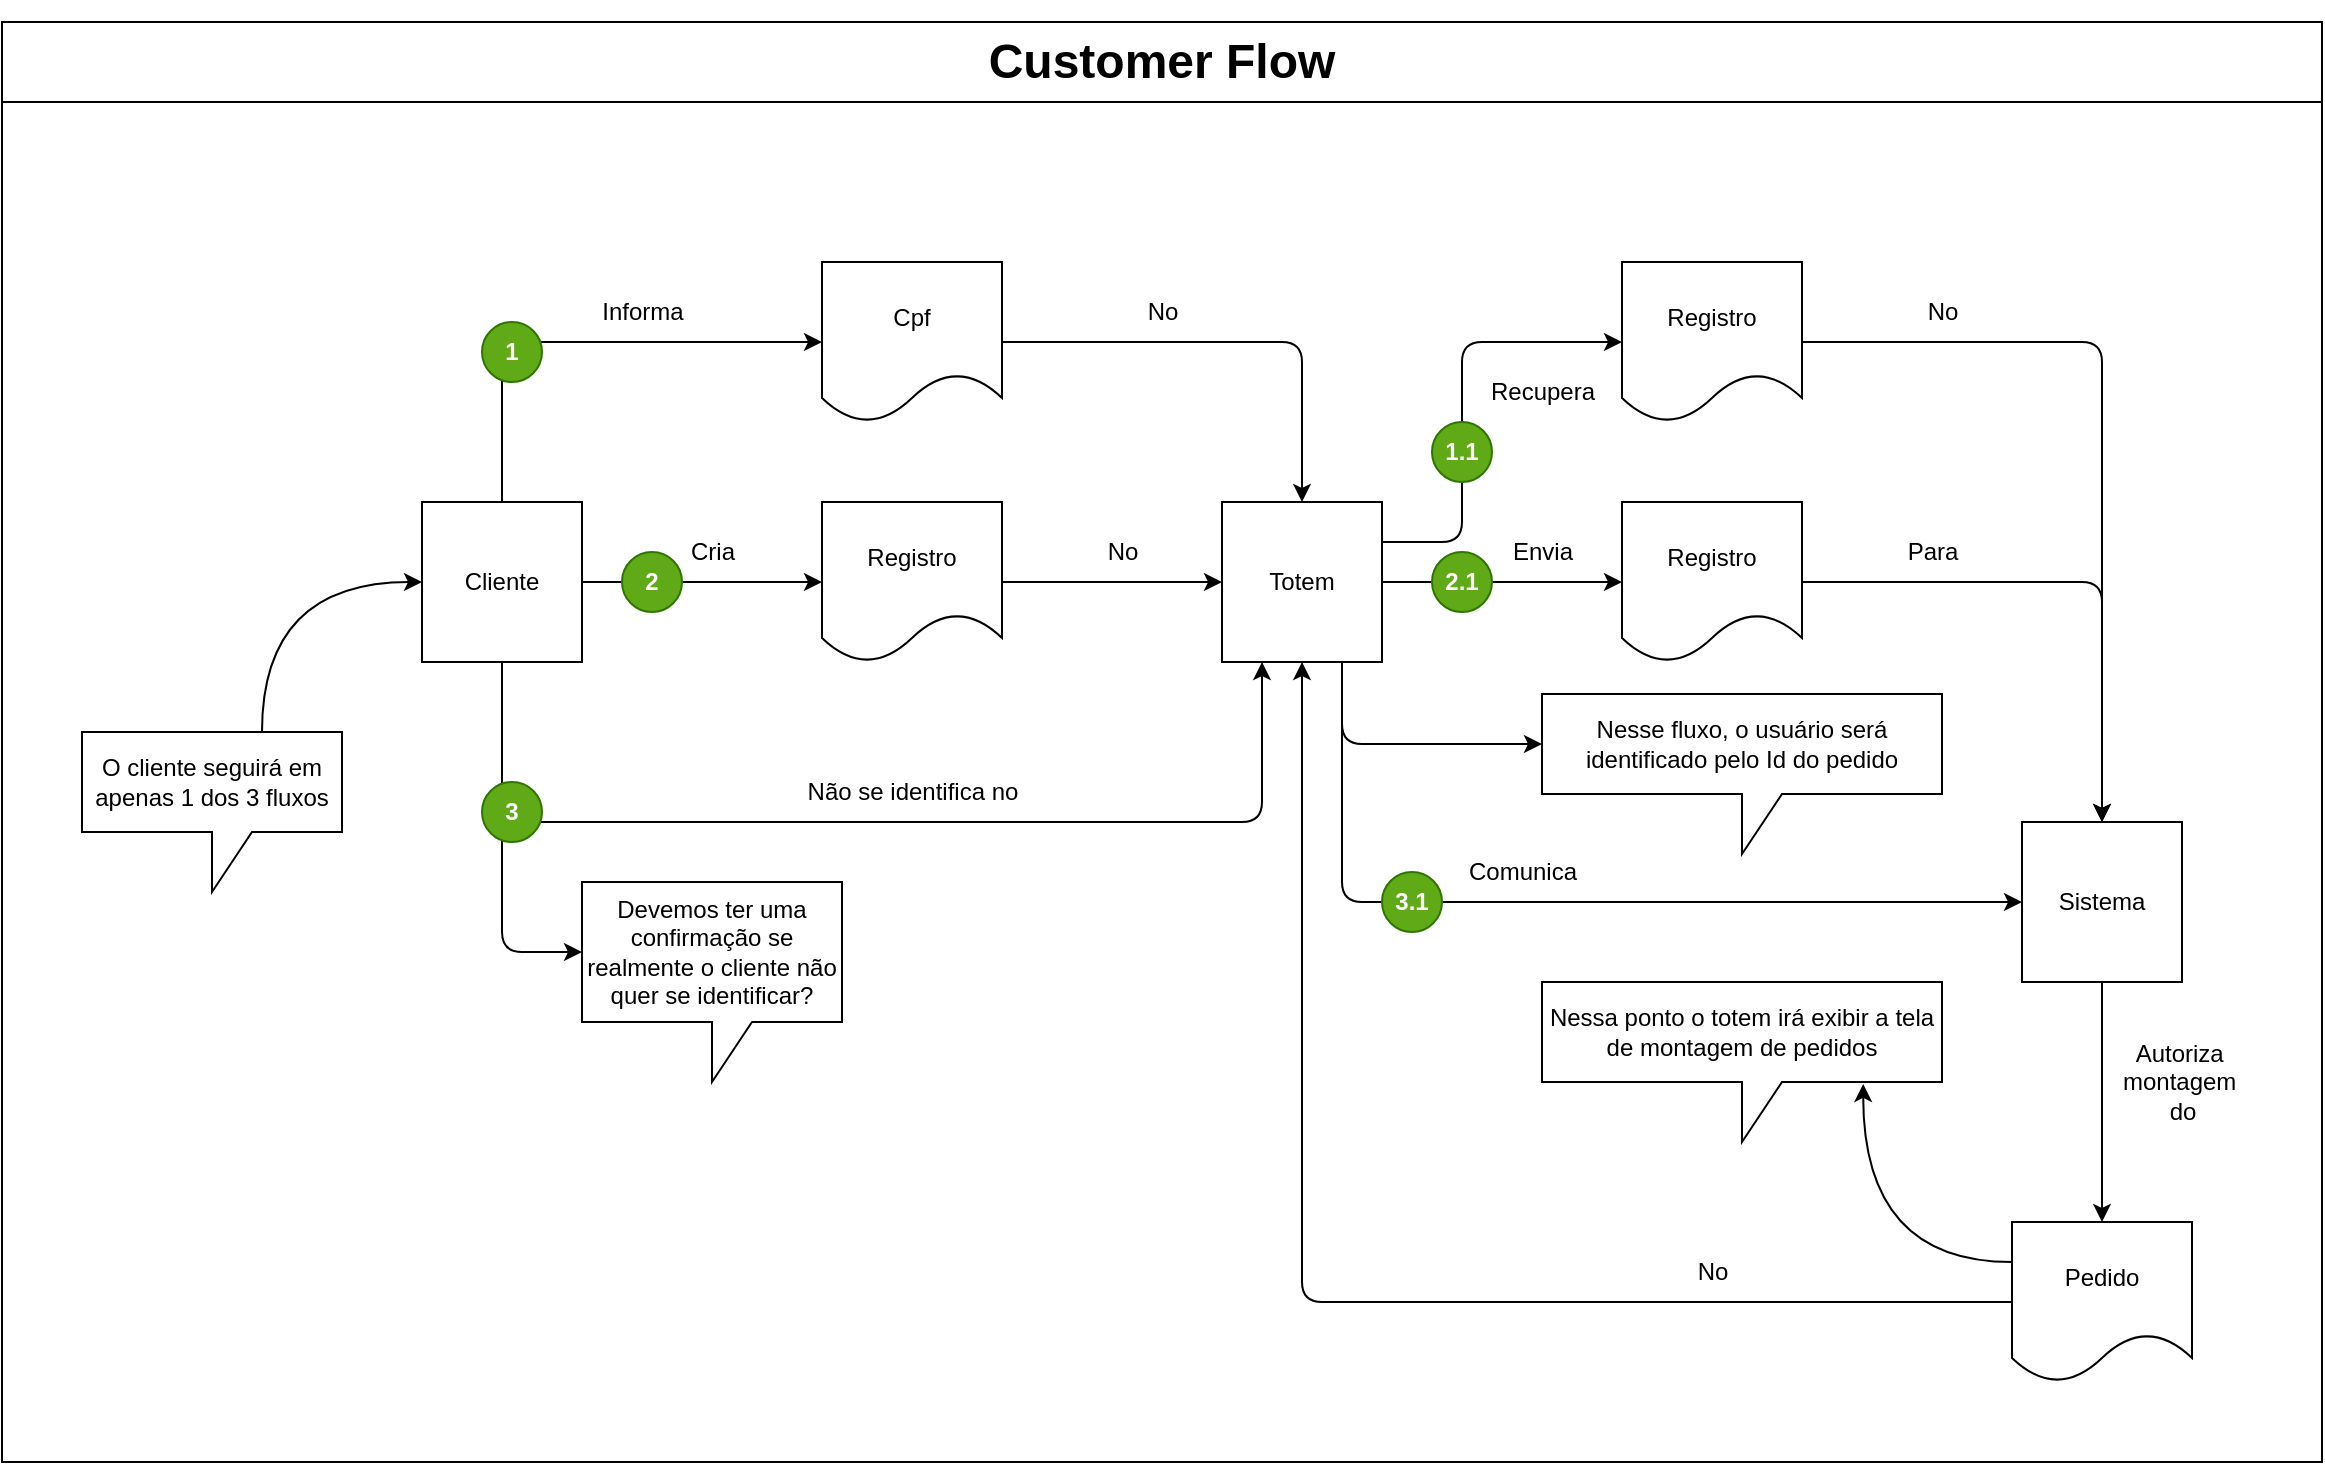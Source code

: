 <mxfile>
    <diagram id="mHJa9ozh-A6qTGVjhewj" name="customer">
        <mxGraphModel dx="1732" dy="969" grid="1" gridSize="10" guides="1" tooltips="1" connect="1" arrows="1" fold="1" page="1" pageScale="1" pageWidth="3300" pageHeight="4681" math="0" shadow="0">
            <root>
                <mxCell id="0"/>
                <mxCell id="1" parent="0"/>
                <mxCell id="mm7N_6lyvDL_0gbxLOVF-1" value="" style="rounded=0;whiteSpace=wrap;html=1;movable=0;resizable=0;rotatable=0;deletable=0;editable=0;locked=1;connectable=0;" parent="1" vertex="1">
                    <mxGeometry x="120" y="120" width="1160" height="680" as="geometry"/>
                </mxCell>
                <mxCell id="ewoVrRVgOVQqL_QePiNh-35" style="edgeStyle=none;html=1;exitX=0.75;exitY=1;exitDx=0;exitDy=0;entryX=0;entryY=0;entryDx=0;entryDy=25;entryPerimeter=0;" parent="1" source="MFqjizhd7iG0IRcjy1NA-2" target="ewoVrRVgOVQqL_QePiNh-34" edge="1">
                    <mxGeometry relative="1" as="geometry">
                        <Array as="points">
                            <mxPoint x="790" y="441"/>
                        </Array>
                    </mxGeometry>
                </mxCell>
                <mxCell id="ewoVrRVgOVQqL_QePiNh-10" style="edgeStyle=none;html=1;entryX=0;entryY=0;entryDx=0;entryDy=35;entryPerimeter=0;" parent="1" source="MFqjizhd7iG0IRcjy1NA-1" target="DKGawlVG3WnUtHC3EPUW-9" edge="1">
                    <mxGeometry relative="1" as="geometry">
                        <Array as="points">
                            <mxPoint x="370" y="545"/>
                        </Array>
                    </mxGeometry>
                </mxCell>
                <mxCell id="xq4hdx-9iiHlK0Ys5jxd-4" value="&lt;h1&gt;&lt;b&gt;Customer Flow&lt;/b&gt;&lt;/h1&gt;" style="rounded=0;whiteSpace=wrap;html=1;movable=0;resizable=0;rotatable=0;deletable=0;editable=0;locked=1;connectable=0;" parent="1" vertex="1">
                    <mxGeometry x="120" y="80" width="1160" height="40" as="geometry"/>
                </mxCell>
                <mxCell id="MFqjizhd7iG0IRcjy1NA-7" style="edgeStyle=orthogonalEdgeStyle;html=1;entryX=0;entryY=0.5;entryDx=0;entryDy=0;" parent="1" source="MFqjizhd7iG0IRcjy1NA-1" target="MFqjizhd7iG0IRcjy1NA-3" edge="1">
                    <mxGeometry relative="1" as="geometry">
                        <Array as="points">
                            <mxPoint x="370" y="240"/>
                        </Array>
                    </mxGeometry>
                </mxCell>
                <mxCell id="MFqjizhd7iG0IRcjy1NA-8" style="edgeStyle=none;html=1;entryX=0;entryY=0.5;entryDx=0;entryDy=0;" parent="1" source="MFqjizhd7iG0IRcjy1NA-1" target="MFqjizhd7iG0IRcjy1NA-6" edge="1">
                    <mxGeometry relative="1" as="geometry"/>
                </mxCell>
                <mxCell id="ewoVrRVgOVQqL_QePiNh-15" style="edgeStyle=none;html=1;entryX=0.25;entryY=1;entryDx=0;entryDy=0;strokeColor=light-dark(#000000,#990000);" parent="1" source="MFqjizhd7iG0IRcjy1NA-1" target="MFqjizhd7iG0IRcjy1NA-2" edge="1">
                    <mxGeometry relative="1" as="geometry">
                        <Array as="points">
                            <mxPoint x="370" y="480"/>
                            <mxPoint x="750" y="480"/>
                        </Array>
                    </mxGeometry>
                </mxCell>
                <mxCell id="MFqjizhd7iG0IRcjy1NA-1" value="Cliente" style="whiteSpace=wrap;html=1;aspect=fixed;" parent="1" vertex="1">
                    <mxGeometry x="330" y="320" width="80" height="80" as="geometry"/>
                </mxCell>
                <mxCell id="MFqjizhd7iG0IRcjy1NA-16" style="edgeStyle=orthogonalEdgeStyle;html=1;exitX=1;exitY=0.25;exitDx=0;exitDy=0;entryX=0;entryY=0.5;entryDx=0;entryDy=0;" parent="1" source="MFqjizhd7iG0IRcjy1NA-2" target="MFqjizhd7iG0IRcjy1NA-15" edge="1">
                    <mxGeometry relative="1" as="geometry">
                        <Array as="points">
                            <mxPoint x="850" y="340"/>
                            <mxPoint x="850" y="240"/>
                        </Array>
                    </mxGeometry>
                </mxCell>
                <mxCell id="rvgaQIUNNi0FcLk8o4VJ-2" style="edgeStyle=none;html=1;entryX=0;entryY=0.5;entryDx=0;entryDy=0;" parent="1" source="MFqjizhd7iG0IRcjy1NA-2" target="rvgaQIUNNi0FcLk8o4VJ-1" edge="1">
                    <mxGeometry relative="1" as="geometry"/>
                </mxCell>
                <mxCell id="ewoVrRVgOVQqL_QePiNh-23" style="edgeStyle=none;html=1;exitX=0.75;exitY=1;exitDx=0;exitDy=0;entryX=0;entryY=0.5;entryDx=0;entryDy=0;strokeColor=light-dark(#000000,#990000);" parent="1" source="MFqjizhd7iG0IRcjy1NA-2" target="rvgaQIUNNi0FcLk8o4VJ-4" edge="1">
                    <mxGeometry relative="1" as="geometry">
                        <Array as="points">
                            <mxPoint x="790" y="520"/>
                        </Array>
                    </mxGeometry>
                </mxCell>
                <mxCell id="MFqjizhd7iG0IRcjy1NA-2" value="Totem" style="whiteSpace=wrap;html=1;aspect=fixed;" parent="1" vertex="1">
                    <mxGeometry x="730" y="320" width="80" height="80" as="geometry"/>
                </mxCell>
                <mxCell id="MFqjizhd7iG0IRcjy1NA-11" style="edgeStyle=orthogonalEdgeStyle;html=1;entryX=0.5;entryY=0;entryDx=0;entryDy=0;" parent="1" source="MFqjizhd7iG0IRcjy1NA-3" target="MFqjizhd7iG0IRcjy1NA-2" edge="1">
                    <mxGeometry relative="1" as="geometry"/>
                </mxCell>
                <mxCell id="MFqjizhd7iG0IRcjy1NA-3" value="Cpf" style="shape=document;whiteSpace=wrap;html=1;boundedLbl=1;" parent="1" vertex="1">
                    <mxGeometry x="530" y="200" width="90" height="80" as="geometry"/>
                </mxCell>
                <mxCell id="MFqjizhd7iG0IRcjy1NA-13" style="edgeStyle=none;html=1;entryX=0;entryY=0.5;entryDx=0;entryDy=0;" parent="1" source="MFqjizhd7iG0IRcjy1NA-6" target="MFqjizhd7iG0IRcjy1NA-2" edge="1">
                    <mxGeometry relative="1" as="geometry"/>
                </mxCell>
                <mxCell id="MFqjizhd7iG0IRcjy1NA-6" value="Registro" style="shape=document;whiteSpace=wrap;html=1;boundedLbl=1;" parent="1" vertex="1">
                    <mxGeometry x="530" y="320" width="90" height="80" as="geometry"/>
                </mxCell>
                <mxCell id="MFqjizhd7iG0IRcjy1NA-9" value="Informa" style="text;html=1;align=center;verticalAlign=middle;resizable=0;points=[];autosize=1;strokeColor=none;fillColor=none;" parent="1" vertex="1">
                    <mxGeometry x="410" y="210" width="60" height="30" as="geometry"/>
                </mxCell>
                <mxCell id="MFqjizhd7iG0IRcjy1NA-10" value="Cria" style="text;html=1;align=center;verticalAlign=middle;resizable=0;points=[];autosize=1;strokeColor=none;fillColor=none;" parent="1" vertex="1">
                    <mxGeometry x="450" y="330" width="50" height="30" as="geometry"/>
                </mxCell>
                <mxCell id="MFqjizhd7iG0IRcjy1NA-12" value="No" style="text;html=1;align=center;verticalAlign=middle;resizable=0;points=[];autosize=1;strokeColor=none;fillColor=none;" parent="1" vertex="1">
                    <mxGeometry x="680" y="210" width="40" height="30" as="geometry"/>
                </mxCell>
                <mxCell id="MFqjizhd7iG0IRcjy1NA-14" value="No" style="text;html=1;align=center;verticalAlign=middle;resizable=0;points=[];autosize=1;strokeColor=none;fillColor=none;" parent="1" vertex="1">
                    <mxGeometry x="660" y="330" width="40" height="30" as="geometry"/>
                </mxCell>
                <mxCell id="rvgaQIUNNi0FcLk8o4VJ-7" style="edgeStyle=orthogonalEdgeStyle;html=1;entryX=0.5;entryY=0;entryDx=0;entryDy=0;" parent="1" source="MFqjizhd7iG0IRcjy1NA-15" target="rvgaQIUNNi0FcLk8o4VJ-4" edge="1">
                    <mxGeometry relative="1" as="geometry"/>
                </mxCell>
                <mxCell id="MFqjizhd7iG0IRcjy1NA-15" value="Registro" style="shape=document;whiteSpace=wrap;html=1;boundedLbl=1;" parent="1" vertex="1">
                    <mxGeometry x="930" y="200" width="90" height="80" as="geometry"/>
                </mxCell>
                <mxCell id="MFqjizhd7iG0IRcjy1NA-17" value="Recupera" style="text;html=1;align=center;verticalAlign=middle;resizable=0;points=[];autosize=1;strokeColor=none;fillColor=none;" parent="1" vertex="1">
                    <mxGeometry x="850" y="250" width="80" height="30" as="geometry"/>
                </mxCell>
                <mxCell id="ewoVrRVgOVQqL_QePiNh-20" style="edgeStyle=none;html=1;entryX=0.5;entryY=0;entryDx=0;entryDy=0;" parent="1" source="rvgaQIUNNi0FcLk8o4VJ-1" target="rvgaQIUNNi0FcLk8o4VJ-4" edge="1">
                    <mxGeometry relative="1" as="geometry">
                        <Array as="points">
                            <mxPoint x="1170" y="360"/>
                        </Array>
                    </mxGeometry>
                </mxCell>
                <mxCell id="rvgaQIUNNi0FcLk8o4VJ-1" value="Registro" style="shape=document;whiteSpace=wrap;html=1;boundedLbl=1;" parent="1" vertex="1">
                    <mxGeometry x="930" y="320" width="90" height="80" as="geometry"/>
                </mxCell>
                <mxCell id="rvgaQIUNNi0FcLk8o4VJ-3" value="Envia" style="text;html=1;align=center;verticalAlign=middle;resizable=0;points=[];autosize=1;strokeColor=none;fillColor=none;" parent="1" vertex="1">
                    <mxGeometry x="865" y="330" width="50" height="30" as="geometry"/>
                </mxCell>
                <mxCell id="ewoVrRVgOVQqL_QePiNh-12" style="edgeStyle=none;html=1;" parent="1" source="rvgaQIUNNi0FcLk8o4VJ-4" target="DKGawlVG3WnUtHC3EPUW-1" edge="1">
                    <mxGeometry relative="1" as="geometry"/>
                </mxCell>
                <mxCell id="rvgaQIUNNi0FcLk8o4VJ-4" value="Sistema" style="whiteSpace=wrap;html=1;aspect=fixed;" parent="1" vertex="1">
                    <mxGeometry x="1130" y="480" width="80" height="80" as="geometry"/>
                </mxCell>
                <mxCell id="rvgaQIUNNi0FcLk8o4VJ-6" value="Para" style="text;html=1;align=center;verticalAlign=middle;resizable=0;points=[];autosize=1;strokeColor=none;fillColor=none;" parent="1" vertex="1">
                    <mxGeometry x="1060" y="330" width="50" height="30" as="geometry"/>
                </mxCell>
                <mxCell id="rvgaQIUNNi0FcLk8o4VJ-8" value="No" style="text;html=1;align=center;verticalAlign=middle;resizable=0;points=[];autosize=1;strokeColor=none;fillColor=none;" parent="1" vertex="1">
                    <mxGeometry x="1070" y="210" width="40" height="30" as="geometry"/>
                </mxCell>
                <mxCell id="ewoVrRVgOVQqL_QePiNh-32" style="edgeStyle=none;html=1;exitX=0;exitY=0.5;exitDx=0;exitDy=0;entryX=0.5;entryY=1;entryDx=0;entryDy=0;" parent="1" source="DKGawlVG3WnUtHC3EPUW-1" target="MFqjizhd7iG0IRcjy1NA-2" edge="1">
                    <mxGeometry relative="1" as="geometry">
                        <Array as="points">
                            <mxPoint x="770" y="720"/>
                        </Array>
                    </mxGeometry>
                </mxCell>
                <mxCell id="DKGawlVG3WnUtHC3EPUW-1" value="Pedido" style="shape=document;whiteSpace=wrap;html=1;boundedLbl=1;" parent="1" vertex="1">
                    <mxGeometry x="1125" y="680" width="90" height="80" as="geometry"/>
                </mxCell>
                <mxCell id="DKGawlVG3WnUtHC3EPUW-3" value="Autoriza&amp;nbsp;&lt;div&gt;montagem&amp;nbsp;&lt;/div&gt;&lt;div&gt;do&lt;/div&gt;" style="text;html=1;align=center;verticalAlign=middle;resizable=0;points=[];autosize=1;strokeColor=none;fillColor=none;" parent="1" vertex="1">
                    <mxGeometry x="1170" y="580" width="80" height="60" as="geometry"/>
                </mxCell>
                <mxCell id="DKGawlVG3WnUtHC3EPUW-6" value="Não se identifica no" style="text;html=1;align=center;verticalAlign=middle;resizable=0;points=[];autosize=1;strokeColor=none;fillColor=none;" parent="1" vertex="1">
                    <mxGeometry x="510" y="450" width="130" height="30" as="geometry"/>
                </mxCell>
                <mxCell id="DKGawlVG3WnUtHC3EPUW-8" value="Nessa ponto o totem irá exibir a tela de montagem de pedidos" style="shape=callout;whiteSpace=wrap;html=1;perimeter=calloutPerimeter;" parent="1" vertex="1">
                    <mxGeometry x="890" y="560" width="200" height="80" as="geometry"/>
                </mxCell>
                <mxCell id="DKGawlVG3WnUtHC3EPUW-9" value="Devemos ter uma confirmação se realmente o cliente não quer se identificar?" style="shape=callout;whiteSpace=wrap;html=1;perimeter=calloutPerimeter;" parent="1" vertex="1">
                    <mxGeometry x="410" y="510" width="130" height="100" as="geometry"/>
                </mxCell>
                <mxCell id="DKGawlVG3WnUtHC3EPUW-11" value="&lt;b&gt;1&lt;/b&gt;" style="ellipse;whiteSpace=wrap;html=1;fillColor=#60a917;strokeColor=#2D7600;fontColor=#ffffff;" parent="1" vertex="1">
                    <mxGeometry x="360" y="230" width="30" height="30" as="geometry"/>
                </mxCell>
                <mxCell id="DKGawlVG3WnUtHC3EPUW-13" value="&lt;b&gt;2&lt;/b&gt;" style="ellipse;whiteSpace=wrap;html=1;fillColor=#60a917;strokeColor=#2D7600;fontColor=#ffffff;" parent="1" vertex="1">
                    <mxGeometry x="430" y="345" width="30" height="30" as="geometry"/>
                </mxCell>
                <mxCell id="DKGawlVG3WnUtHC3EPUW-14" value="&lt;b&gt;3&lt;/b&gt;" style="ellipse;whiteSpace=wrap;html=1;fillColor=#60a917;strokeColor=#2D7600;fontColor=#ffffff;" parent="1" vertex="1">
                    <mxGeometry x="360" y="460" width="30" height="30" as="geometry"/>
                </mxCell>
                <mxCell id="DKGawlVG3WnUtHC3EPUW-19" style="edgeStyle=orthogonalEdgeStyle;html=1;entryX=0;entryY=0.5;entryDx=0;entryDy=0;curved=1;" parent="1" source="DKGawlVG3WnUtHC3EPUW-16" target="MFqjizhd7iG0IRcjy1NA-1" edge="1">
                    <mxGeometry relative="1" as="geometry">
                        <Array as="points">
                            <mxPoint x="250" y="360"/>
                        </Array>
                    </mxGeometry>
                </mxCell>
                <mxCell id="DKGawlVG3WnUtHC3EPUW-16" value="O cliente seguirá em apenas 1 dos 3 fluxos" style="shape=callout;whiteSpace=wrap;html=1;perimeter=calloutPerimeter;" parent="1" vertex="1">
                    <mxGeometry x="160" y="435" width="130" height="80" as="geometry"/>
                </mxCell>
                <mxCell id="ewoVrRVgOVQqL_QePiNh-4" value="&lt;b&gt;1.1&lt;/b&gt;" style="ellipse;whiteSpace=wrap;html=1;fillColor=#60a917;strokeColor=#2D7600;fontColor=#ffffff;" parent="1" vertex="1">
                    <mxGeometry x="835" y="280" width="30" height="30" as="geometry"/>
                </mxCell>
                <mxCell id="ewoVrRVgOVQqL_QePiNh-6" value="&lt;b&gt;2.1&lt;/b&gt;" style="ellipse;whiteSpace=wrap;html=1;fillColor=#60a917;strokeColor=#2D7600;fontColor=#ffffff;" parent="1" vertex="1">
                    <mxGeometry x="835" y="345" width="30" height="30" as="geometry"/>
                </mxCell>
                <mxCell id="ewoVrRVgOVQqL_QePiNh-16" value="No" style="text;html=1;align=center;verticalAlign=middle;resizable=0;points=[];autosize=1;strokeColor=none;fillColor=none;" parent="1" vertex="1">
                    <mxGeometry x="955" y="690" width="40" height="30" as="geometry"/>
                </mxCell>
                <mxCell id="ewoVrRVgOVQqL_QePiNh-24" value="Comunica" style="text;html=1;align=center;verticalAlign=middle;resizable=0;points=[];autosize=1;strokeColor=none;fillColor=none;" parent="1" vertex="1">
                    <mxGeometry x="840" y="490" width="80" height="30" as="geometry"/>
                </mxCell>
                <mxCell id="ewoVrRVgOVQqL_QePiNh-26" value="&lt;b&gt;3.1&lt;/b&gt;" style="ellipse;whiteSpace=wrap;html=1;fillColor=#60a917;strokeColor=#2D7600;fontColor=#ffffff;" parent="1" vertex="1">
                    <mxGeometry x="810" y="505" width="30" height="30" as="geometry"/>
                </mxCell>
                <mxCell id="ewoVrRVgOVQqL_QePiNh-30" style="edgeStyle=orthogonalEdgeStyle;html=1;exitX=0;exitY=0.25;exitDx=0;exitDy=0;entryX=0.803;entryY=0.637;entryDx=0;entryDy=0;entryPerimeter=0;curved=1;" parent="1" source="DKGawlVG3WnUtHC3EPUW-1" target="DKGawlVG3WnUtHC3EPUW-8" edge="1">
                    <mxGeometry relative="1" as="geometry"/>
                </mxCell>
                <mxCell id="ewoVrRVgOVQqL_QePiNh-34" value="Nesse fluxo, o usuário será identificado pelo Id do pedido" style="shape=callout;whiteSpace=wrap;html=1;perimeter=calloutPerimeter;" parent="1" vertex="1">
                    <mxGeometry x="890" y="416" width="200" height="80" as="geometry"/>
                </mxCell>
            </root>
        </mxGraphModel>
    </diagram>
    <diagram id="X-Jdnx66fPKRLC-ReWwZ" name="order">
        <mxGraphModel dx="1126" dy="630" grid="1" gridSize="10" guides="1" tooltips="1" connect="1" arrows="1" fold="1" page="1" pageScale="1" pageWidth="3300" pageHeight="4681" math="0" shadow="0">
            <root>
                <mxCell id="0"/>
                <mxCell id="1" parent="0"/>
                <mxCell id="84lAyY4315TRYo74CmMi-58" value="" style="rounded=0;whiteSpace=wrap;html=1;movable=0;resizable=0;rotatable=0;deletable=0;editable=0;locked=1;connectable=0;" parent="1" vertex="1">
                    <mxGeometry x="80" y="120" width="1000" height="600" as="geometry"/>
                </mxCell>
                <mxCell id="8vn_6yTRZ5dJ_7RnkWfQ-1" style="edgeStyle=none;html=1;entryX=0;entryY=0.5;entryDx=0;entryDy=0;" parent="1" source="vMsd5PnrpQSgfD4_dvt_-9" target="84lAyY4315TRYo74CmMi-6" edge="1">
                    <mxGeometry relative="1" as="geometry">
                        <Array as="points">
                            <mxPoint x="160" y="640"/>
                        </Array>
                    </mxGeometry>
                </mxCell>
                <mxCell id="8vn_6yTRZ5dJ_7RnkWfQ-4" style="edgeStyle=none;html=1;entryX=0;entryY=0.5;entryDx=0;entryDy=0;" parent="1" source="vMsd5PnrpQSgfD4_dvt_-9" target="vMsd5PnrpQSgfD4_dvt_-10" edge="1">
                    <mxGeometry relative="1" as="geometry">
                        <Array as="points">
                            <mxPoint x="160" y="240"/>
                        </Array>
                    </mxGeometry>
                </mxCell>
                <mxCell id="8vn_6yTRZ5dJ_7RnkWfQ-5" style="edgeStyle=none;html=1;exitX=1;exitY=0.75;exitDx=0;exitDy=0;entryX=0;entryY=0.5;entryDx=0;entryDy=0;strokeColor=light-dark(#000000,#CC0000);" parent="1" source="vMsd5PnrpQSgfD4_dvt_-9" target="84lAyY4315TRYo74CmMi-31" edge="1">
                    <mxGeometry relative="1" as="geometry">
                        <Array as="points">
                            <mxPoint x="240" y="420"/>
                            <mxPoint x="240" y="520"/>
                        </Array>
                    </mxGeometry>
                </mxCell>
                <mxCell id="vMsd5PnrpQSgfD4_dvt_-9" value="Cliente" style="whiteSpace=wrap;html=1;aspect=fixed;" parent="1" vertex="1">
                    <mxGeometry x="120" y="360" width="80" height="80" as="geometry"/>
                </mxCell>
                <mxCell id="vMsd5PnrpQSgfD4_dvt_-14" style="edgeStyle=none;html=1;entryX=0;entryY=0.5;entryDx=0;entryDy=0;" parent="1" source="vMsd5PnrpQSgfD4_dvt_-10" target="vMsd5PnrpQSgfD4_dvt_-13" edge="1">
                    <mxGeometry relative="1" as="geometry"/>
                </mxCell>
                <mxCell id="vMsd5PnrpQSgfD4_dvt_-10" value="Itens" style="shape=document;whiteSpace=wrap;html=1;boundedLbl=1;" parent="1" vertex="1">
                    <mxGeometry x="280" y="200" width="90" height="80" as="geometry"/>
                </mxCell>
                <mxCell id="vMsd5PnrpQSgfD4_dvt_-12" value="Seleciona" style="text;html=1;align=center;verticalAlign=middle;resizable=0;points=[];autosize=1;strokeColor=none;fillColor=none;" parent="1" vertex="1">
                    <mxGeometry x="155" y="295" width="80" height="30" as="geometry"/>
                </mxCell>
                <mxCell id="8vn_6yTRZ5dJ_7RnkWfQ-13" style="edgeStyle=none;html=1;entryX=0.5;entryY=0;entryDx=0;entryDy=0;" parent="1" source="vMsd5PnrpQSgfD4_dvt_-13" target="vMsd5PnrpQSgfD4_dvt_-16" edge="1">
                    <mxGeometry relative="1" as="geometry">
                        <Array as="points">
                            <mxPoint x="640" y="240"/>
                        </Array>
                    </mxGeometry>
                </mxCell>
                <mxCell id="vMsd5PnrpQSgfD4_dvt_-13" value="Menu" style="shape=document;whiteSpace=wrap;html=1;boundedLbl=1;" parent="1" vertex="1">
                    <mxGeometry x="440" y="200" width="90" height="80" as="geometry"/>
                </mxCell>
                <mxCell id="vMsd5PnrpQSgfD4_dvt_-15" value="No" style="text;html=1;align=center;verticalAlign=middle;resizable=0;points=[];autosize=1;strokeColor=none;fillColor=none;" parent="1" vertex="1">
                    <mxGeometry x="380" y="210" width="40" height="30" as="geometry"/>
                </mxCell>
                <mxCell id="8vn_6yTRZ5dJ_7RnkWfQ-11" style="edgeStyle=none;html=1;exitX=0;exitY=0.5;exitDx=0;exitDy=0;entryX=1;entryY=0.5;entryDx=0;entryDy=0;" parent="1" source="vMsd5PnrpQSgfD4_dvt_-16" target="84lAyY4315TRYo74CmMi-24" edge="1">
                    <mxGeometry relative="1" as="geometry">
                        <Array as="points">
                            <mxPoint x="560" y="400"/>
                            <mxPoint x="560" y="360"/>
                        </Array>
                    </mxGeometry>
                </mxCell>
                <mxCell id="8vn_6yTRZ5dJ_7RnkWfQ-16" style="edgeStyle=none;html=1;entryX=0;entryY=0.5;entryDx=0;entryDy=0;" parent="1" source="vMsd5PnrpQSgfD4_dvt_-16" target="84lAyY4315TRYo74CmMi-1" edge="1">
                    <mxGeometry relative="1" as="geometry">
                        <Array as="points">
                            <mxPoint x="720" y="400"/>
                            <mxPoint x="720" y="320"/>
                            <mxPoint x="720" y="280"/>
                        </Array>
                    </mxGeometry>
                </mxCell>
                <mxCell id="8vn_6yTRZ5dJ_7RnkWfQ-17" style="edgeStyle=none;html=1;entryX=0;entryY=0.5;entryDx=0;entryDy=0;" parent="1" source="vMsd5PnrpQSgfD4_dvt_-16" target="84lAyY4315TRYo74CmMi-39" edge="1">
                    <mxGeometry relative="1" as="geometry">
                        <Array as="points">
                            <mxPoint x="720" y="400"/>
                            <mxPoint x="720" y="520"/>
                        </Array>
                    </mxGeometry>
                </mxCell>
                <mxCell id="vMsd5PnrpQSgfD4_dvt_-16" value="Totem" style="whiteSpace=wrap;html=1;aspect=fixed;" parent="1" vertex="1">
                    <mxGeometry x="600" y="360" width="80" height="80" as="geometry"/>
                </mxCell>
                <mxCell id="vMsd5PnrpQSgfD4_dvt_-19" value="&lt;b&gt;1&lt;/b&gt;" style="ellipse;whiteSpace=wrap;html=1;fillColor=#60a917;strokeColor=#2D7600;fontColor=#ffffff;" parent="1" vertex="1">
                    <mxGeometry x="145" y="265" width="30" height="30" as="geometry"/>
                </mxCell>
                <mxCell id="8vn_6yTRZ5dJ_7RnkWfQ-18" style="edgeStyle=none;html=1;entryX=0.5;entryY=0;entryDx=0;entryDy=0;" parent="1" source="84lAyY4315TRYo74CmMi-1" target="84lAyY4315TRYo74CmMi-43" edge="1">
                    <mxGeometry relative="1" as="geometry">
                        <Array as="points">
                            <mxPoint x="1000" y="280"/>
                        </Array>
                    </mxGeometry>
                </mxCell>
                <mxCell id="84lAyY4315TRYo74CmMi-1" value="Pedido" style="shape=document;whiteSpace=wrap;html=1;boundedLbl=1;" parent="1" vertex="1">
                    <mxGeometry x="800" y="240" width="90" height="80" as="geometry"/>
                </mxCell>
                <mxCell id="84lAyY4315TRYo74CmMi-3" value="Cria" style="text;html=1;align=center;verticalAlign=middle;resizable=0;points=[];autosize=1;strokeColor=none;fillColor=none;" parent="1" vertex="1">
                    <mxGeometry x="720" y="290" width="50" height="30" as="geometry"/>
                </mxCell>
                <mxCell id="8vn_6yTRZ5dJ_7RnkWfQ-3" style="edgeStyle=none;html=1;entryX=0.5;entryY=1;entryDx=0;entryDy=0;" parent="1" source="84lAyY4315TRYo74CmMi-6" target="vMsd5PnrpQSgfD4_dvt_-16" edge="1">
                    <mxGeometry relative="1" as="geometry">
                        <Array as="points">
                            <mxPoint x="640" y="640"/>
                        </Array>
                    </mxGeometry>
                </mxCell>
                <mxCell id="84lAyY4315TRYo74CmMi-6" value="Pedido" style="shape=document;whiteSpace=wrap;html=1;boundedLbl=1;" parent="1" vertex="1">
                    <mxGeometry x="280" y="600" width="90" height="80" as="geometry"/>
                </mxCell>
                <mxCell id="84lAyY4315TRYo74CmMi-8" value="&lt;b&gt;3&lt;/b&gt;" style="ellipse;whiteSpace=wrap;html=1;fillColor=#60a917;strokeColor=#2D7600;fontColor=#ffffff;" parent="1" vertex="1">
                    <mxGeometry x="145" y="530" width="30" height="30" as="geometry"/>
                </mxCell>
                <mxCell id="84lAyY4315TRYo74CmMi-10" value="Confirma" style="text;html=1;align=center;verticalAlign=middle;resizable=0;points=[];autosize=1;strokeColor=none;fillColor=none;" parent="1" vertex="1">
                    <mxGeometry x="160" y="560" width="70" height="30" as="geometry"/>
                </mxCell>
                <mxCell id="84lAyY4315TRYo74CmMi-12" value="No" style="text;html=1;align=center;verticalAlign=middle;resizable=0;points=[];autosize=1;strokeColor=none;fillColor=none;" parent="1" vertex="1">
                    <mxGeometry x="500" y="640" width="40" height="30" as="geometry"/>
                </mxCell>
                <mxCell id="84lAyY4315TRYo74CmMi-19" value="Do" style="text;html=1;align=center;verticalAlign=middle;resizable=0;points=[];autosize=1;strokeColor=none;fillColor=none;" parent="1" vertex="1">
                    <mxGeometry x="560" y="210" width="40" height="30" as="geometry"/>
                </mxCell>
                <mxCell id="84lAyY4315TRYo74CmMi-21" value="&lt;b&gt;2&lt;/b&gt;" style="ellipse;whiteSpace=wrap;html=1;fillColor=#60a917;strokeColor=#2D7600;fontColor=#ffffff;" parent="1" vertex="1">
                    <mxGeometry x="710" y="320" width="30" height="30" as="geometry"/>
                </mxCell>
                <mxCell id="8vn_6yTRZ5dJ_7RnkWfQ-8" style="edgeStyle=none;html=1;exitX=0;exitY=0.5;exitDx=0;exitDy=0;entryX=1;entryY=0.5;entryDx=0;entryDy=0;" parent="1" source="84lAyY4315TRYo74CmMi-24" target="vMsd5PnrpQSgfD4_dvt_-9" edge="1">
                    <mxGeometry relative="1" as="geometry">
                        <Array as="points">
                            <mxPoint x="240" y="360"/>
                            <mxPoint x="240" y="400"/>
                        </Array>
                    </mxGeometry>
                </mxCell>
                <mxCell id="84lAyY4315TRYo74CmMi-24" value="QR Code" style="shape=document;whiteSpace=wrap;html=1;boundedLbl=1;" parent="1" vertex="1">
                    <mxGeometry x="280" y="320" width="90" height="80" as="geometry"/>
                </mxCell>
                <mxCell id="84lAyY4315TRYo74CmMi-26" value="Gera" style="text;html=1;align=center;verticalAlign=middle;resizable=0;points=[];autosize=1;strokeColor=none;fillColor=none;" parent="1" vertex="1">
                    <mxGeometry x="440" y="330" width="50" height="30" as="geometry"/>
                </mxCell>
                <mxCell id="84lAyY4315TRYo74CmMi-28" value="Para" style="text;html=1;align=center;verticalAlign=middle;resizable=0;points=[];autosize=1;strokeColor=none;fillColor=none;" parent="1" vertex="1">
                    <mxGeometry x="230" y="330" width="50" height="30" as="geometry"/>
                </mxCell>
                <mxCell id="84lAyY4315TRYo74CmMi-29" value="&lt;b&gt;4&lt;/b&gt;" style="ellipse;whiteSpace=wrap;html=1;fillColor=#60a917;strokeColor=#2D7600;fontColor=#ffffff;" parent="1" vertex="1">
                    <mxGeometry x="490" y="345" width="30" height="30" as="geometry"/>
                </mxCell>
                <mxCell id="8vn_6yTRZ5dJ_7RnkWfQ-14" style="edgeStyle=none;html=1;entryX=0;entryY=0.75;entryDx=0;entryDy=0;" parent="1" source="84lAyY4315TRYo74CmMi-31" target="vMsd5PnrpQSgfD4_dvt_-16" edge="1">
                    <mxGeometry relative="1" as="geometry">
                        <Array as="points">
                            <mxPoint x="560" y="520"/>
                            <mxPoint x="560" y="420"/>
                        </Array>
                    </mxGeometry>
                </mxCell>
                <mxCell id="84lAyY4315TRYo74CmMi-31" value="Pagamento" style="shape=document;whiteSpace=wrap;html=1;boundedLbl=1;" parent="1" vertex="1">
                    <mxGeometry x="280" y="480" width="90" height="80" as="geometry"/>
                </mxCell>
                <mxCell id="84lAyY4315TRYo74CmMi-33" value="&lt;b&gt;5&lt;/b&gt;" style="ellipse;whiteSpace=wrap;html=1;fillColor=#60a917;strokeColor=#2D7600;fontColor=#ffffff;" parent="1" vertex="1">
                    <mxGeometry x="225" y="440" width="30" height="30" as="geometry"/>
                </mxCell>
                <mxCell id="84lAyY4315TRYo74CmMi-34" value="Faz" style="text;html=1;align=center;verticalAlign=middle;resizable=0;points=[];autosize=1;strokeColor=none;fillColor=none;" parent="1" vertex="1">
                    <mxGeometry x="200" y="470" width="40" height="30" as="geometry"/>
                </mxCell>
                <mxCell id="8vn_6yTRZ5dJ_7RnkWfQ-20" style="edgeStyle=none;html=1;entryX=0.5;entryY=1;entryDx=0;entryDy=0;strokeColor=light-dark(#000000,#CC0000);" parent="1" source="84lAyY4315TRYo74CmMi-39" target="84lAyY4315TRYo74CmMi-43" edge="1">
                    <mxGeometry relative="1" as="geometry">
                        <Array as="points">
                            <mxPoint x="1000" y="520"/>
                        </Array>
                    </mxGeometry>
                </mxCell>
                <mxCell id="84lAyY4315TRYo74CmMi-39" value="Pedido" style="shape=document;whiteSpace=wrap;html=1;boundedLbl=1;" parent="1" vertex="1">
                    <mxGeometry x="800" y="480" width="90" height="80" as="geometry"/>
                </mxCell>
                <mxCell id="84lAyY4315TRYo74CmMi-41" value="&lt;b&gt;6&lt;/b&gt;" style="ellipse;whiteSpace=wrap;html=1;fillColor=#60a917;strokeColor=#2D7600;fontColor=#ffffff;" parent="1" vertex="1">
                    <mxGeometry x="710" y="450" width="30" height="30" as="geometry"/>
                </mxCell>
                <mxCell id="84lAyY4315TRYo74CmMi-42" value="Envia" style="text;html=1;align=center;verticalAlign=middle;resizable=0;points=[];autosize=1;strokeColor=none;fillColor=none;" parent="1" vertex="1">
                    <mxGeometry x="720" y="480" width="50" height="30" as="geometry"/>
                </mxCell>
                <mxCell id="84lAyY4315TRYo74CmMi-43" value="Sistema" style="whiteSpace=wrap;html=1;aspect=fixed;" parent="1" vertex="1">
                    <mxGeometry x="960" y="360" width="80" height="80" as="geometry"/>
                </mxCell>
                <mxCell id="84lAyY4315TRYo74CmMi-45" value="Para" style="text;html=1;align=center;verticalAlign=middle;resizable=0;points=[];autosize=1;strokeColor=none;fillColor=none;" parent="1" vertex="1">
                    <mxGeometry x="920" y="490" width="50" height="30" as="geometry"/>
                </mxCell>
                <mxCell id="84lAyY4315TRYo74CmMi-49" value="Voltar para o início caso o pagamento não seja realizado?" style="shape=callout;whiteSpace=wrap;html=1;perimeter=calloutPerimeter;" parent="1" vertex="1">
                    <mxGeometry x="400" y="400" width="120" height="80" as="geometry"/>
                </mxCell>
                <mxCell id="84lAyY4315TRYo74CmMi-51" value="Se o cliente não confirmar devemos voltar para o menu de items?" style="shape=callout;whiteSpace=wrap;html=1;perimeter=calloutPerimeter;" parent="1" vertex="1">
                    <mxGeometry x="440" y="540" width="140" height="90" as="geometry"/>
                </mxCell>
                <mxCell id="84lAyY4315TRYo74CmMi-55" value="Nesse momento o pedido entrará na fila da Cozinha" style="shape=callout;whiteSpace=wrap;html=1;perimeter=calloutPerimeter;" parent="1" vertex="1">
                    <mxGeometry x="800" y="370" width="105" height="90" as="geometry"/>
                </mxCell>
                <mxCell id="84lAyY4315TRYo74CmMi-63" value="&lt;h1&gt;Order Flow&lt;/h1&gt;" style="rounded=0;whiteSpace=wrap;html=1;movable=0;resizable=0;rotatable=0;deletable=0;editable=0;locked=1;connectable=0;" parent="1" vertex="1">
                    <mxGeometry x="80" y="80" width="1000" height="40" as="geometry"/>
                </mxCell>
                <mxCell id="-e5XBcy1_lJ0raAkfDBA-3" value="No" style="text;html=1;align=center;verticalAlign=middle;resizable=0;points=[];autosize=1;strokeColor=none;fillColor=none;" parent="1" vertex="1">
                    <mxGeometry x="920" y="280" width="40" height="30" as="geometry"/>
                </mxCell>
                <mxCell id="8vn_6yTRZ5dJ_7RnkWfQ-10" style="edgeStyle=orthogonalEdgeStyle;html=1;exitX=1;exitY=0.25;exitDx=0;exitDy=0;entryX=0;entryY=0;entryDx=0;entryDy=30;entryPerimeter=0;curved=1;" parent="1" source="84lAyY4315TRYo74CmMi-6" target="84lAyY4315TRYo74CmMi-51" edge="1">
                    <mxGeometry relative="1" as="geometry"/>
                </mxCell>
                <mxCell id="8vn_6yTRZ5dJ_7RnkWfQ-12" style="edgeStyle=orthogonalEdgeStyle;html=1;exitX=0.5;exitY=0;exitDx=0;exitDy=0;entryX=0;entryY=0;entryDx=0;entryDy=25;entryPerimeter=0;curved=1;" parent="1" source="84lAyY4315TRYo74CmMi-31" target="84lAyY4315TRYo74CmMi-49" edge="1">
                    <mxGeometry relative="1" as="geometry"/>
                </mxCell>
                <mxCell id="8vn_6yTRZ5dJ_7RnkWfQ-15" value="No" style="text;html=1;align=center;verticalAlign=middle;resizable=0;points=[];autosize=1;strokeColor=none;fillColor=none;" parent="1" vertex="1">
                    <mxGeometry x="445" y="490" width="40" height="30" as="geometry"/>
                </mxCell>
                <mxCell id="8vn_6yTRZ5dJ_7RnkWfQ-22" style="edgeStyle=none;html=1;entryX=0;entryY=0;entryDx=105;entryDy=30;entryPerimeter=0;" parent="1" source="84lAyY4315TRYo74CmMi-43" target="84lAyY4315TRYo74CmMi-55" edge="1">
                    <mxGeometry relative="1" as="geometry"/>
                </mxCell>
            </root>
        </mxGraphModel>
    </diagram>
    <diagram id="M3aKctopeASFTRixWQGu" name="preparation">
        <mxGraphModel dx="1609" dy="900" grid="1" gridSize="10" guides="1" tooltips="1" connect="1" arrows="1" fold="1" page="1" pageScale="1" pageWidth="3300" pageHeight="4681" math="0" shadow="0">
            <root>
                <mxCell id="0"/>
                <mxCell id="1" parent="0"/>
                <mxCell id="oSvJDgQkfp-sKDHKhmdr-98" value="" style="rounded=0;whiteSpace=wrap;html=1;movable=0;resizable=0;rotatable=0;deletable=0;editable=0;locked=1;connectable=0;" parent="1" vertex="1">
                    <mxGeometry x="120" y="120" width="1120" height="1080" as="geometry"/>
                </mxCell>
                <mxCell id="L6HxnDpUgOI5n3WymWwR-14" value="" style="rounded=0;whiteSpace=wrap;html=1;movable=0;resizable=0;rotatable=0;deletable=0;editable=0;locked=1;connectable=0;" parent="1" vertex="1">
                    <mxGeometry x="120" y="640" width="720" height="560" as="geometry"/>
                </mxCell>
                <mxCell id="1TKNZXc9PV3IhjQNTOcW-3" style="edgeStyle=orthogonalEdgeStyle;html=1;exitX=0;exitY=0.5;exitDx=0;exitDy=0;entryX=0.5;entryY=1;entryDx=0;entryDy=0;" parent="1" source="JLOnmSE0GAEC5Mdqtah8-61" target="1TKNZXc9PV3IhjQNTOcW-1" edge="1">
                    <mxGeometry relative="1" as="geometry"/>
                </mxCell>
                <mxCell id="L6HxnDpUgOI5n3WymWwR-16" style="edgeStyle=orthogonalEdgeStyle;html=1;exitX=0.75;exitY=0;exitDx=0;exitDy=0;entryX=0;entryY=0.5;entryDx=0;entryDy=0;" parent="1" source="JLOnmSE0GAEC5Mdqtah8-61" target="JLOnmSE0GAEC5Mdqtah8-63" edge="1">
                    <mxGeometry relative="1" as="geometry"/>
                </mxCell>
                <mxCell id="L6HxnDpUgOI5n3WymWwR-17" style="edgeStyle=orthogonalEdgeStyle;html=1;exitX=0.25;exitY=0;exitDx=0;exitDy=0;entryX=0.25;entryY=0;entryDx=0;entryDy=0;" parent="1" source="JLOnmSE0GAEC5Mdqtah8-61" target="JLOnmSE0GAEC5Mdqtah8-64" edge="1">
                    <mxGeometry relative="1" as="geometry">
                        <Array as="points">
                            <mxPoint x="300" y="200"/>
                            <mxPoint x="662" y="200"/>
                        </Array>
                    </mxGeometry>
                </mxCell>
                <mxCell id="JLOnmSE0GAEC5Mdqtah8-61" value="Sistema" style="whiteSpace=wrap;html=1;aspect=fixed;" parent="1" vertex="1">
                    <mxGeometry x="280" y="400" width="80" height="80" as="geometry"/>
                </mxCell>
                <mxCell id="oSvJDgQkfp-sKDHKhmdr-4" style="edgeStyle=none;html=1;entryX=1;entryY=0.5;entryDx=0;entryDy=0;" parent="1" source="JLOnmSE0GAEC5Mdqtah8-62" target="JLOnmSE0GAEC5Mdqtah8-61" edge="1">
                    <mxGeometry relative="1" as="geometry"/>
                </mxCell>
                <mxCell id="oSvJDgQkfp-sKDHKhmdr-42" style="edgeStyle=orthogonalEdgeStyle;html=1;exitX=0;exitY=0.5;exitDx=0;exitDy=0;entryX=1;entryY=0.5;entryDx=0;entryDy=0;" parent="1" source="JLOnmSE0GAEC5Mdqtah8-62" target="JLOnmSE0GAEC5Mdqtah8-61" edge="1">
                    <mxGeometry relative="1" as="geometry">
                        <Array as="points">
                            <mxPoint x="760" y="440"/>
                            <mxPoint x="760" y="520"/>
                            <mxPoint x="480" y="520"/>
                            <mxPoint x="480" y="440"/>
                        </Array>
                    </mxGeometry>
                </mxCell>
                <mxCell id="oSvJDgQkfp-sKDHKhmdr-43" style="edgeStyle=orthogonalEdgeStyle;html=1;entryX=1;entryY=0.5;entryDx=0;entryDy=0;" parent="1" source="JLOnmSE0GAEC5Mdqtah8-62" target="JLOnmSE0GAEC5Mdqtah8-61" edge="1">
                    <mxGeometry relative="1" as="geometry">
                        <Array as="points">
                            <mxPoint x="760" y="440"/>
                            <mxPoint x="760" y="360"/>
                            <mxPoint x="480" y="360"/>
                            <mxPoint x="480" y="440"/>
                        </Array>
                    </mxGeometry>
                </mxCell>
                <mxCell id="L6HxnDpUgOI5n3WymWwR-4" style="edgeStyle=none;html=1;exitX=1;exitY=0.25;exitDx=0;exitDy=0;entryX=0;entryY=0.25;entryDx=0;entryDy=0;" parent="1" source="JLOnmSE0GAEC5Mdqtah8-62" target="qJOKxkcncTlrQbnOFpTI-6" edge="1">
                    <mxGeometry relative="1" as="geometry"/>
                </mxCell>
                <mxCell id="L6HxnDpUgOI5n3WymWwR-5" style="edgeStyle=none;html=1;exitX=1;exitY=0.75;exitDx=0;exitDy=0;entryX=0;entryY=0.75;entryDx=0;entryDy=0;" parent="1" source="JLOnmSE0GAEC5Mdqtah8-62" target="qJOKxkcncTlrQbnOFpTI-6" edge="1">
                    <mxGeometry relative="1" as="geometry"/>
                </mxCell>
                <mxCell id="L6HxnDpUgOI5n3WymWwR-8" style="edgeStyle=orthogonalEdgeStyle;html=1;entryX=0.5;entryY=0;entryDx=0;entryDy=0;" parent="1" source="JLOnmSE0GAEC5Mdqtah8-62" target="qJOKxkcncTlrQbnOFpTI-51" edge="1">
                    <mxGeometry relative="1" as="geometry">
                        <Array as="points">
                            <mxPoint x="920" y="520"/>
                            <mxPoint x="1155" y="520"/>
                        </Array>
                    </mxGeometry>
                </mxCell>
                <mxCell id="JLOnmSE0GAEC5Mdqtah8-62" value="Cozinha" style="whiteSpace=wrap;html=1;aspect=fixed;" parent="1" vertex="1">
                    <mxGeometry x="880" y="400" width="80" height="80" as="geometry"/>
                </mxCell>
                <mxCell id="qJOKxkcncTlrQbnOFpTI-12" style="edgeStyle=none;html=1;entryX=0;entryY=0.5;entryDx=0;entryDy=0;" parent="1" source="JLOnmSE0GAEC5Mdqtah8-63" target="JLOnmSE0GAEC5Mdqtah8-64" edge="1">
                    <mxGeometry relative="1" as="geometry"/>
                </mxCell>
                <mxCell id="JLOnmSE0GAEC5Mdqtah8-63" value="Pedido" style="shape=document;whiteSpace=wrap;html=1;boundedLbl=1;" parent="1" vertex="1">
                    <mxGeometry x="442.5" y="240" width="90" height="80" as="geometry"/>
                </mxCell>
                <mxCell id="qJOKxkcncTlrQbnOFpTI-13" style="edgeStyle=orthogonalEdgeStyle;html=1;exitX=1;exitY=0.75;exitDx=0;exitDy=0;entryX=0;entryY=0.25;entryDx=0;entryDy=0;" parent="1" source="JLOnmSE0GAEC5Mdqtah8-64" target="JLOnmSE0GAEC5Mdqtah8-62" edge="1">
                    <mxGeometry relative="1" as="geometry">
                        <Array as="points">
                            <mxPoint x="730" y="290"/>
                            <mxPoint x="800" y="290"/>
                            <mxPoint x="800" y="420"/>
                        </Array>
                    </mxGeometry>
                </mxCell>
                <mxCell id="qJOKxkcncTlrQbnOFpTI-27" style="edgeStyle=none;html=1;exitX=1;exitY=0.5;exitDx=0;exitDy=0;entryX=0;entryY=0.5;entryDx=0;entryDy=0;strokeColor=light-dark(#000000,#990000);" parent="1" source="JLOnmSE0GAEC5Mdqtah8-64" target="qJOKxkcncTlrQbnOFpTI-7" edge="1">
                    <mxGeometry relative="1" as="geometry"/>
                </mxCell>
                <mxCell id="JLOnmSE0GAEC5Mdqtah8-64" value="Fila" style="shape=document;whiteSpace=wrap;html=1;boundedLbl=1;" parent="1" vertex="1">
                    <mxGeometry x="640" y="240" width="90" height="80" as="geometry"/>
                </mxCell>
                <mxCell id="oSvJDgQkfp-sKDHKhmdr-67" style="edgeStyle=orthogonalEdgeStyle;html=1;exitX=1;exitY=0.5;exitDx=0;exitDy=0;entryX=0;entryY=0.5;entryDx=0;entryDy=0;" parent="1" source="qJOKxkcncTlrQbnOFpTI-2" target="qJOKxkcncTlrQbnOFpTI-3" edge="1">
                    <mxGeometry relative="1" as="geometry">
                        <Array as="points">
                            <mxPoint x="318" y="920"/>
                            <mxPoint x="318" y="760"/>
                        </Array>
                    </mxGeometry>
                </mxCell>
                <mxCell id="oSvJDgQkfp-sKDHKhmdr-68" style="edgeStyle=orthogonalEdgeStyle;html=1;exitX=1;exitY=0.5;exitDx=0;exitDy=0;entryX=0;entryY=0.5;entryDx=0;entryDy=0;" parent="1" source="qJOKxkcncTlrQbnOFpTI-2" target="qJOKxkcncTlrQbnOFpTI-4" edge="1">
                    <mxGeometry relative="1" as="geometry">
                        <Array as="points">
                            <mxPoint x="318" y="920"/>
                            <mxPoint x="318" y="880"/>
                        </Array>
                    </mxGeometry>
                </mxCell>
                <mxCell id="oSvJDgQkfp-sKDHKhmdr-69" style="edgeStyle=orthogonalEdgeStyle;html=1;entryX=0;entryY=0.5;entryDx=0;entryDy=0;" parent="1" source="qJOKxkcncTlrQbnOFpTI-2" target="qJOKxkcncTlrQbnOFpTI-5" edge="1">
                    <mxGeometry relative="1" as="geometry">
                        <Array as="points">
                            <mxPoint x="318" y="920"/>
                            <mxPoint x="318" y="1000"/>
                        </Array>
                    </mxGeometry>
                </mxCell>
                <mxCell id="oSvJDgQkfp-sKDHKhmdr-70" style="edgeStyle=orthogonalEdgeStyle;html=1;exitX=1;exitY=0.5;exitDx=0;exitDy=0;entryX=0;entryY=0.5;entryDx=0;entryDy=0;" parent="1" source="qJOKxkcncTlrQbnOFpTI-2" target="oSvJDgQkfp-sKDHKhmdr-47" edge="1">
                    <mxGeometry relative="1" as="geometry">
                        <Array as="points">
                            <mxPoint x="318" y="920"/>
                            <mxPoint x="318" y="1120"/>
                        </Array>
                    </mxGeometry>
                </mxCell>
                <mxCell id="qJOKxkcncTlrQbnOFpTI-2" value="Pedido" style="shape=document;whiteSpace=wrap;html=1;boundedLbl=1;" parent="1" vertex="1">
                    <mxGeometry x="155" y="880" width="90" height="80" as="geometry"/>
                </mxCell>
                <mxCell id="oSvJDgQkfp-sKDHKhmdr-78" style="edgeStyle=orthogonalEdgeStyle;html=1;exitX=1;exitY=0.5;exitDx=0;exitDy=0;entryX=0;entryY=0.5;entryDx=0;entryDy=0;" parent="1" source="qJOKxkcncTlrQbnOFpTI-3" target="oSvJDgQkfp-sKDHKhmdr-77" edge="1">
                    <mxGeometry relative="1" as="geometry">
                        <Array as="points">
                            <mxPoint x="640" y="760"/>
                            <mxPoint x="640" y="920"/>
                        </Array>
                    </mxGeometry>
                </mxCell>
                <mxCell id="qJOKxkcncTlrQbnOFpTI-3" value="Recebido" style="ellipse;whiteSpace=wrap;html=1;aspect=fixed;" parent="1" vertex="1">
                    <mxGeometry x="440" y="720" width="80" height="80" as="geometry"/>
                </mxCell>
                <mxCell id="oSvJDgQkfp-sKDHKhmdr-79" style="edgeStyle=orthogonalEdgeStyle;html=1;exitX=1;exitY=0.5;exitDx=0;exitDy=0;entryX=0;entryY=0.5;entryDx=0;entryDy=0;" parent="1" source="qJOKxkcncTlrQbnOFpTI-4" target="oSvJDgQkfp-sKDHKhmdr-77" edge="1">
                    <mxGeometry relative="1" as="geometry">
                        <Array as="points">
                            <mxPoint x="640" y="880"/>
                            <mxPoint x="640" y="920"/>
                        </Array>
                    </mxGeometry>
                </mxCell>
                <mxCell id="qJOKxkcncTlrQbnOFpTI-4" value="Em&lt;div&gt;Preparação&lt;/div&gt;" style="ellipse;whiteSpace=wrap;html=1;aspect=fixed;" parent="1" vertex="1">
                    <mxGeometry x="440" y="840" width="80" height="80" as="geometry"/>
                </mxCell>
                <mxCell id="oSvJDgQkfp-sKDHKhmdr-80" style="edgeStyle=orthogonalEdgeStyle;html=1;exitX=1;exitY=0.5;exitDx=0;exitDy=0;entryX=0;entryY=0.5;entryDx=0;entryDy=0;" parent="1" source="qJOKxkcncTlrQbnOFpTI-5" target="oSvJDgQkfp-sKDHKhmdr-77" edge="1">
                    <mxGeometry relative="1" as="geometry">
                        <Array as="points">
                            <mxPoint x="640" y="1000"/>
                            <mxPoint x="640" y="920"/>
                        </Array>
                    </mxGeometry>
                </mxCell>
                <mxCell id="qJOKxkcncTlrQbnOFpTI-5" value="Pronto" style="ellipse;whiteSpace=wrap;html=1;aspect=fixed;" parent="1" vertex="1">
                    <mxGeometry x="440" y="960" width="80" height="80" as="geometry"/>
                </mxCell>
                <mxCell id="qJOKxkcncTlrQbnOFpTI-6" value="Pedido" style="shape=document;whiteSpace=wrap;html=1;boundedLbl=1;" parent="1" vertex="1">
                    <mxGeometry x="1110" y="400" width="90" height="80" as="geometry"/>
                </mxCell>
                <mxCell id="L6HxnDpUgOI5n3WymWwR-7" style="edgeStyle=orthogonalEdgeStyle;html=1;exitX=0;exitY=0.75;exitDx=0;exitDy=0;entryX=0.5;entryY=0;entryDx=0;entryDy=0;" parent="1" source="qJOKxkcncTlrQbnOFpTI-7" target="JLOnmSE0GAEC5Mdqtah8-62" edge="1">
                    <mxGeometry relative="1" as="geometry"/>
                </mxCell>
                <mxCell id="qJOKxkcncTlrQbnOFpTI-7" value="Pedido" style="shape=document;whiteSpace=wrap;html=1;boundedLbl=1;" parent="1" vertex="1">
                    <mxGeometry x="960" y="240" width="90" height="80" as="geometry"/>
                </mxCell>
                <mxCell id="oSvJDgQkfp-sKDHKhmdr-95" style="edgeStyle=none;html=1;" parent="1" source="qJOKxkcncTlrQbnOFpTI-8" target="oSvJDgQkfp-sKDHKhmdr-35" edge="1">
                    <mxGeometry relative="1" as="geometry"/>
                </mxCell>
                <mxCell id="oSvJDgQkfp-sKDHKhmdr-97" style="edgeStyle=orthogonalEdgeStyle;html=1;exitX=0;exitY=0.5;exitDx=0;exitDy=0;entryX=1;entryY=0.5;entryDx=0;entryDy=0;" parent="1" source="qJOKxkcncTlrQbnOFpTI-8" target="JLOnmSE0GAEC5Mdqtah8-61" edge="1">
                    <mxGeometry relative="1" as="geometry">
                        <Array as="points">
                            <mxPoint x="420" y="600"/>
                            <mxPoint x="420" y="440"/>
                        </Array>
                    </mxGeometry>
                </mxCell>
                <mxCell id="qJOKxkcncTlrQbnOFpTI-8" value="Atendente" style="whiteSpace=wrap;html=1;aspect=fixed;" parent="1" vertex="1">
                    <mxGeometry x="880" y="560" width="80" height="80" as="geometry"/>
                </mxCell>
                <mxCell id="qJOKxkcncTlrQbnOFpTI-10" value="Adiciona" style="text;html=1;align=center;verticalAlign=middle;resizable=0;points=[];autosize=1;strokeColor=none;fillColor=none;" parent="1" vertex="1">
                    <mxGeometry x="350" y="250" width="70" height="30" as="geometry"/>
                </mxCell>
                <mxCell id="qJOKxkcncTlrQbnOFpTI-14" value="&lt;b&gt;1&lt;/b&gt;" style="ellipse;whiteSpace=wrap;html=1;fillColor=#60a917;strokeColor=#2D7600;fontColor=#ffffff;" parent="1" vertex="1">
                    <mxGeometry x="330" y="320" width="30" height="30" as="geometry"/>
                </mxCell>
                <mxCell id="qJOKxkcncTlrQbnOFpTI-16" value="Notifica" style="text;html=1;align=center;verticalAlign=middle;resizable=0;points=[];autosize=1;strokeColor=none;fillColor=none;" parent="1" vertex="1">
                    <mxGeometry x="600" y="330" width="60" height="30" as="geometry"/>
                </mxCell>
                <mxCell id="qJOKxkcncTlrQbnOFpTI-18" value="Atualiza" style="text;html=1;align=center;verticalAlign=middle;resizable=0;points=[];autosize=1;strokeColor=none;fillColor=none;" parent="1" vertex="1">
                    <mxGeometry x="230" y="650" width="70" height="30" as="geometry"/>
                </mxCell>
                <mxCell id="qJOKxkcncTlrQbnOFpTI-23" value="Na" style="text;html=1;align=center;verticalAlign=middle;resizable=0;points=[];autosize=1;strokeColor=none;fillColor=none;" parent="1" vertex="1">
                    <mxGeometry x="555" y="250" width="40" height="30" as="geometry"/>
                </mxCell>
                <mxCell id="qJOKxkcncTlrQbnOFpTI-24" value="Da" style="text;html=1;align=center;verticalAlign=middle;resizable=0;points=[];autosize=1;strokeColor=none;fillColor=none;" parent="1" vertex="1">
                    <mxGeometry x="820" y="390" width="40" height="30" as="geometry"/>
                </mxCell>
                <mxCell id="qJOKxkcncTlrQbnOFpTI-26" value="&lt;b&gt;3&lt;/b&gt;" style="ellipse;whiteSpace=wrap;html=1;fillColor=#60a917;strokeColor=#2D7600;fontColor=#ffffff;" parent="1" vertex="1">
                    <mxGeometry x="330" y="745" width="30" height="30" as="geometry"/>
                </mxCell>
                <mxCell id="qJOKxkcncTlrQbnOFpTI-29" value="Avança" style="text;html=1;align=center;verticalAlign=middle;resizable=0;points=[];autosize=1;strokeColor=none;fillColor=none;" parent="1" vertex="1">
                    <mxGeometry x="830" y="250" width="60" height="30" as="geometry"/>
                </mxCell>
                <mxCell id="qJOKxkcncTlrQbnOFpTI-30" value="&lt;b&gt;4&lt;/b&gt;" style="ellipse;whiteSpace=wrap;html=1;fillColor=#60a917;strokeColor=#2D7600;fontColor=#ffffff;" parent="1" vertex="1">
                    <mxGeometry x="800" y="260" width="30" height="30" as="geometry"/>
                </mxCell>
                <mxCell id="qJOKxkcncTlrQbnOFpTI-31" value="Para" style="text;html=1;align=center;verticalAlign=middle;resizable=0;points=[];autosize=1;strokeColor=none;fillColor=none;" parent="1" vertex="1">
                    <mxGeometry x="915" y="330" width="50" height="30" as="geometry"/>
                </mxCell>
                <mxCell id="qJOKxkcncTlrQbnOFpTI-33" value="&lt;b&gt;5&lt;/b&gt;" style="ellipse;whiteSpace=wrap;html=1;fillColor=#60a917;strokeColor=#2D7600;fontColor=#ffffff;" parent="1" vertex="1">
                    <mxGeometry x="1000" y="400" width="30" height="30" as="geometry"/>
                </mxCell>
                <mxCell id="qJOKxkcncTlrQbnOFpTI-34" value="Inicia" style="text;html=1;align=center;verticalAlign=middle;resizable=0;points=[];autosize=1;strokeColor=none;fillColor=none;" parent="1" vertex="1">
                    <mxGeometry x="1030" y="390" width="50" height="30" as="geometry"/>
                </mxCell>
                <mxCell id="qJOKxkcncTlrQbnOFpTI-35" value="&lt;b&gt;7&lt;/b&gt;" style="ellipse;whiteSpace=wrap;html=1;fillColor=#60a917;strokeColor=#2D7600;fontColor=#ffffff;" parent="1" vertex="1">
                    <mxGeometry x="330" y="860" width="30" height="30" as="geometry"/>
                </mxCell>
                <mxCell id="qJOKxkcncTlrQbnOFpTI-39" value="&lt;b&gt;8&lt;/b&gt;" style="ellipse;whiteSpace=wrap;html=1;fillColor=#60a917;strokeColor=#2D7600;fontColor=#ffffff;" parent="1" vertex="1">
                    <mxGeometry x="1000" y="440" width="30" height="30" as="geometry"/>
                </mxCell>
                <mxCell id="qJOKxkcncTlrQbnOFpTI-40" value="Finaliza" style="text;html=1;align=center;verticalAlign=middle;resizable=0;points=[];autosize=1;strokeColor=none;fillColor=none;" parent="1" vertex="1">
                    <mxGeometry x="1030" y="430" width="60" height="30" as="geometry"/>
                </mxCell>
                <mxCell id="qJOKxkcncTlrQbnOFpTI-41" value="&lt;b&gt;10&lt;/b&gt;" style="ellipse;whiteSpace=wrap;html=1;fillColor=#60a917;strokeColor=#2D7600;fontColor=#ffffff;" parent="1" vertex="1">
                    <mxGeometry x="330" y="985" width="30" height="30" as="geometry"/>
                </mxCell>
                <mxCell id="qJOKxkcncTlrQbnOFpTI-46" value="Entrega" style="text;html=1;align=center;verticalAlign=middle;resizable=0;points=[];autosize=1;strokeColor=none;fillColor=none;" parent="1" vertex="1">
                    <mxGeometry x="1025" y="490" width="70" height="30" as="geometry"/>
                </mxCell>
                <mxCell id="qJOKxkcncTlrQbnOFpTI-47" value="&lt;b&gt;11&lt;/b&gt;" style="ellipse;whiteSpace=wrap;html=1;fillColor=#60a917;strokeColor=#2D7600;fontColor=#ffffff;" parent="1" vertex="1">
                    <mxGeometry x="1000" y="500" width="30" height="30" as="geometry"/>
                </mxCell>
                <mxCell id="L6HxnDpUgOI5n3WymWwR-9" style="edgeStyle=none;html=1;entryX=1;entryY=0.5;entryDx=0;entryDy=0;" parent="1" source="qJOKxkcncTlrQbnOFpTI-51" target="qJOKxkcncTlrQbnOFpTI-8" edge="1">
                    <mxGeometry relative="1" as="geometry"/>
                </mxCell>
                <mxCell id="qJOKxkcncTlrQbnOFpTI-51" value="Pedido" style="shape=document;whiteSpace=wrap;html=1;boundedLbl=1;" parent="1" vertex="1">
                    <mxGeometry x="1110" y="560" width="90" height="80" as="geometry"/>
                </mxCell>
                <mxCell id="oSvJDgQkfp-sKDHKhmdr-10" value="&lt;b&gt;2&lt;/b&gt;" style="ellipse;whiteSpace=wrap;html=1;fillColor=#60a917;strokeColor=#2D7600;fontColor=#ffffff;" parent="1" vertex="1">
                    <mxGeometry x="570" y="340" width="30" height="30" as="geometry"/>
                </mxCell>
                <mxCell id="oSvJDgQkfp-sKDHKhmdr-12" value="&lt;b&gt;6&lt;/b&gt;" style="ellipse;whiteSpace=wrap;html=1;fillColor=#60a917;strokeColor=#2D7600;fontColor=#ffffff;" parent="1" vertex="1">
                    <mxGeometry x="570" y="420" width="30" height="30" as="geometry"/>
                </mxCell>
                <mxCell id="oSvJDgQkfp-sKDHKhmdr-13" value="Notifica" style="text;html=1;align=center;verticalAlign=middle;resizable=0;points=[];autosize=1;strokeColor=none;fillColor=none;" parent="1" vertex="1">
                    <mxGeometry x="600" y="410" width="60" height="30" as="geometry"/>
                </mxCell>
                <mxCell id="oSvJDgQkfp-sKDHKhmdr-14" value="&lt;b&gt;9&lt;/b&gt;" style="ellipse;whiteSpace=wrap;html=1;fillColor=#60a917;strokeColor=#2D7600;fontColor=#ffffff;" parent="1" vertex="1">
                    <mxGeometry x="570" y="500" width="30" height="30" as="geometry"/>
                </mxCell>
                <mxCell id="oSvJDgQkfp-sKDHKhmdr-15" value="Notifica" style="text;html=1;align=center;verticalAlign=middle;resizable=0;points=[];autosize=1;strokeColor=none;fillColor=none;" parent="1" vertex="1">
                    <mxGeometry x="600" y="490" width="60" height="30" as="geometry"/>
                </mxCell>
                <mxCell id="oSvJDgQkfp-sKDHKhmdr-18" value="Cliente" style="whiteSpace=wrap;html=1;aspect=fixed;" parent="1" vertex="1">
                    <mxGeometry x="1115" y="760" width="80" height="80" as="geometry"/>
                </mxCell>
                <mxCell id="oSvJDgQkfp-sKDHKhmdr-30" value="&lt;b&gt;12&lt;/b&gt;" style="ellipse;whiteSpace=wrap;html=1;fillColor=#60a917;strokeColor=#2D7600;fontColor=#ffffff;" parent="1" vertex="1">
                    <mxGeometry x="905" y="665" width="30" height="30" as="geometry"/>
                </mxCell>
                <mxCell id="oSvJDgQkfp-sKDHKhmdr-34" value="Para" style="text;html=1;align=center;verticalAlign=middle;resizable=0;points=[];autosize=1;strokeColor=none;fillColor=none;" parent="1" vertex="1">
                    <mxGeometry x="995" y="570" width="50" height="30" as="geometry"/>
                </mxCell>
                <mxCell id="oSvJDgQkfp-sKDHKhmdr-96" style="edgeStyle=none;html=1;exitX=1;exitY=0.5;exitDx=0;exitDy=0;entryX=0;entryY=0.5;entryDx=0;entryDy=0;" parent="1" source="oSvJDgQkfp-sKDHKhmdr-35" target="oSvJDgQkfp-sKDHKhmdr-18" edge="1">
                    <mxGeometry relative="1" as="geometry"/>
                </mxCell>
                <mxCell id="oSvJDgQkfp-sKDHKhmdr-35" value="Pedido" style="shape=document;whiteSpace=wrap;html=1;boundedLbl=1;" parent="1" vertex="1">
                    <mxGeometry x="875" y="760" width="90" height="80" as="geometry"/>
                </mxCell>
                <mxCell id="oSvJDgQkfp-sKDHKhmdr-37" value="Entrega" style="text;html=1;align=center;verticalAlign=middle;resizable=0;points=[];autosize=1;strokeColor=none;fillColor=none;" parent="1" vertex="1">
                    <mxGeometry x="915" y="695" width="70" height="30" as="geometry"/>
                </mxCell>
                <mxCell id="oSvJDgQkfp-sKDHKhmdr-41" value="Para" style="text;html=1;align=center;verticalAlign=middle;resizable=0;points=[];autosize=1;strokeColor=none;fillColor=none;" parent="1" vertex="1">
                    <mxGeometry x="1010" y="770" width="50" height="30" as="geometry"/>
                </mxCell>
                <mxCell id="oSvJDgQkfp-sKDHKhmdr-44" value="&lt;b&gt;13&lt;/b&gt;" style="ellipse;whiteSpace=wrap;html=1;fillColor=#60a917;strokeColor=#2D7600;fontColor=#ffffff;" parent="1" vertex="1">
                    <mxGeometry x="570" y="585" width="30" height="30" as="geometry"/>
                </mxCell>
                <mxCell id="oSvJDgQkfp-sKDHKhmdr-45" value="Notifica" style="text;html=1;align=center;verticalAlign=middle;resizable=0;points=[];autosize=1;strokeColor=none;fillColor=none;" parent="1" vertex="1">
                    <mxGeometry x="600" y="570" width="60" height="30" as="geometry"/>
                </mxCell>
                <mxCell id="oSvJDgQkfp-sKDHKhmdr-81" style="edgeStyle=orthogonalEdgeStyle;html=1;exitX=1;exitY=0.5;exitDx=0;exitDy=0;entryX=0;entryY=0.5;entryDx=0;entryDy=0;" parent="1" source="oSvJDgQkfp-sKDHKhmdr-47" target="oSvJDgQkfp-sKDHKhmdr-77" edge="1">
                    <mxGeometry relative="1" as="geometry">
                        <Array as="points">
                            <mxPoint x="640" y="1120"/>
                            <mxPoint x="640" y="920"/>
                        </Array>
                    </mxGeometry>
                </mxCell>
                <mxCell id="oSvJDgQkfp-sKDHKhmdr-47" value="Finalizado" style="ellipse;whiteSpace=wrap;html=1;aspect=fixed;" parent="1" vertex="1">
                    <mxGeometry x="440" y="1080" width="80" height="80" as="geometry"/>
                </mxCell>
                <mxCell id="oSvJDgQkfp-sKDHKhmdr-49" value="&lt;b&gt;14&lt;/b&gt;" style="ellipse;whiteSpace=wrap;html=1;fillColor=#60a917;strokeColor=#2D7600;fontColor=#ffffff;" parent="1" vertex="1">
                    <mxGeometry x="330" y="1105" width="30" height="30" as="geometry"/>
                </mxCell>
                <mxCell id="oSvJDgQkfp-sKDHKhmdr-72" value="Para" style="text;html=1;align=center;verticalAlign=middle;resizable=0;points=[];autosize=1;strokeColor=none;fillColor=none;" parent="1" vertex="1">
                    <mxGeometry x="360" y="1090" width="50" height="30" as="geometry"/>
                </mxCell>
                <mxCell id="oSvJDgQkfp-sKDHKhmdr-73" value="Para" style="text;html=1;align=center;verticalAlign=middle;resizable=0;points=[];autosize=1;strokeColor=none;fillColor=none;" parent="1" vertex="1">
                    <mxGeometry x="360" y="970" width="50" height="30" as="geometry"/>
                </mxCell>
                <mxCell id="oSvJDgQkfp-sKDHKhmdr-74" value="Para" style="text;html=1;align=center;verticalAlign=middle;resizable=0;points=[];autosize=1;strokeColor=none;fillColor=none;" parent="1" vertex="1">
                    <mxGeometry x="360" y="850" width="50" height="30" as="geometry"/>
                </mxCell>
                <mxCell id="oSvJDgQkfp-sKDHKhmdr-75" value="Para" style="text;html=1;align=center;verticalAlign=middle;resizable=0;points=[];autosize=1;strokeColor=none;fillColor=none;" parent="1" vertex="1">
                    <mxGeometry x="360" y="730" width="50" height="30" as="geometry"/>
                </mxCell>
                <mxCell id="oSvJDgQkfp-sKDHKhmdr-77" value="Monitor de pedidos" style="whiteSpace=wrap;html=1;aspect=fixed;" parent="1" vertex="1">
                    <mxGeometry x="720" y="880" width="80" height="80" as="geometry"/>
                </mxCell>
                <mxCell id="oSvJDgQkfp-sKDHKhmdr-99" value="&lt;h1&gt;Preparation Flow&lt;/h1&gt;" style="rounded=0;whiteSpace=wrap;html=1;movable=0;resizable=0;rotatable=0;deletable=0;editable=0;locked=1;connectable=0;" parent="1" vertex="1">
                    <mxGeometry x="120" y="40" width="1120" height="80" as="geometry"/>
                </mxCell>
                <mxCell id="1TKNZXc9PV3IhjQNTOcW-1" value="Inventário" style="whiteSpace=wrap;html=1;aspect=fixed;" parent="1" vertex="1">
                    <mxGeometry x="160" y="200" width="80" height="80" as="geometry"/>
                </mxCell>
                <mxCell id="1TKNZXc9PV3IhjQNTOcW-4" value="&lt;b&gt;15&lt;/b&gt;" style="ellipse;whiteSpace=wrap;html=1;fillColor=#60a917;strokeColor=#2D7600;fontColor=#ffffff;" parent="1" vertex="1">
                    <mxGeometry x="330" y="180" width="30" height="30" as="geometry"/>
                </mxCell>
                <mxCell id="1TKNZXc9PV3IhjQNTOcW-5" value="Atualiza" style="text;html=1;align=center;verticalAlign=middle;resizable=0;points=[];autosize=1;strokeColor=none;fillColor=none;" parent="1" vertex="1">
                    <mxGeometry x="200" y="340" width="70" height="30" as="geometry"/>
                </mxCell>
                <mxCell id="Xlx0hpgTtFykOgGjDX6W-1" value="A fila avança conforme os pedidos vão sendo finalizados no sistema" style="shape=callout;whiteSpace=wrap;html=1;perimeter=calloutPerimeter;" parent="1" vertex="1">
                    <mxGeometry x="760" y="140" width="160" height="100" as="geometry"/>
                </mxCell>
                <mxCell id="L6HxnDpUgOI5n3WymWwR-15" value="&lt;h2 style=&quot;text-wrap-mode: nowrap;&quot;&gt;Monitoring Group&lt;/h2&gt;" style="rounded=0;whiteSpace=wrap;html=1;strokeColor=none;" parent="1" vertex="1">
                    <mxGeometry x="120" y="640" width="720" height="60" as="geometry"/>
                </mxCell>
                <mxCell id="oSvJDgQkfp-sKDHKhmdr-87" style="edgeStyle=orthogonalEdgeStyle;html=1;entryX=0.5;entryY=0;entryDx=0;entryDy=0;" parent="1" source="JLOnmSE0GAEC5Mdqtah8-61" target="qJOKxkcncTlrQbnOFpTI-2" edge="1">
                    <mxGeometry relative="1" as="geometry">
                        <Array as="points">
                            <mxPoint x="320" y="580"/>
                            <mxPoint x="200" y="580"/>
                        </Array>
                    </mxGeometry>
                </mxCell>
                <mxCell id="L6HxnDpUgOI5n3WymWwR-18" value="Atualiza" style="text;html=1;align=center;verticalAlign=middle;resizable=0;points=[];autosize=1;strokeColor=none;fillColor=none;" parent="1" vertex="1">
                    <mxGeometry x="360" y="170" width="70" height="30" as="geometry"/>
                </mxCell>
                <mxCell id="L6HxnDpUgOI5n3WymWwR-19" value="&lt;b&gt;16&lt;/b&gt;" style="ellipse;whiteSpace=wrap;html=1;fillColor=#60a917;strokeColor=#2D7600;fontColor=#ffffff;" parent="1" vertex="1">
                    <mxGeometry x="185" y="370" width="30" height="30" as="geometry"/>
                </mxCell>
                <mxCell id="L6HxnDpUgOI5n3WymWwR-20" style="edgeStyle=orthogonalEdgeStyle;html=1;exitX=0.75;exitY=0;exitDx=0;exitDy=0;entryX=0;entryY=0;entryDx=0;entryDy=35;entryPerimeter=0;" parent="1" source="JLOnmSE0GAEC5Mdqtah8-64" target="Xlx0hpgTtFykOgGjDX6W-1" edge="1">
                    <mxGeometry relative="1" as="geometry"/>
                </mxCell>
                <mxCell id="L6HxnDpUgOI5n3WymWwR-23" value="Atualiza" style="text;html=1;align=center;verticalAlign=middle;resizable=0;points=[];autosize=1;strokeColor=none;fillColor=none;" parent="1" vertex="1">
                    <mxGeometry x="220" y="550" width="70" height="30" as="geometry"/>
                </mxCell>
                <mxCell id="L6HxnDpUgOI5n3WymWwR-24" value="No" style="text;html=1;align=center;verticalAlign=middle;resizable=0;points=[];autosize=1;strokeColor=none;fillColor=none;" parent="1" vertex="1">
                    <mxGeometry x="550" y="850" width="40" height="30" as="geometry"/>
                </mxCell>
                <mxCell id="L6HxnDpUgOI5n3WymWwR-25" value="No" style="text;html=1;align=center;verticalAlign=middle;resizable=0;points=[];autosize=1;strokeColor=none;fillColor=none;" parent="1" vertex="1">
                    <mxGeometry x="550" y="730" width="40" height="30" as="geometry"/>
                </mxCell>
                <mxCell id="L6HxnDpUgOI5n3WymWwR-26" value="No" style="text;html=1;align=center;verticalAlign=middle;resizable=0;points=[];autosize=1;strokeColor=none;fillColor=none;" parent="1" vertex="1">
                    <mxGeometry x="550" y="970" width="40" height="30" as="geometry"/>
                </mxCell>
                <mxCell id="L6HxnDpUgOI5n3WymWwR-27" value="No" style="text;html=1;align=center;verticalAlign=middle;resizable=0;points=[];autosize=1;strokeColor=none;fillColor=none;" parent="1" vertex="1">
                    <mxGeometry x="550" y="1090" width="40" height="30" as="geometry"/>
                </mxCell>
                <mxCell id="L6HxnDpUgOI5n3WymWwR-28" value="Nesse ponto, o pedido será atualizaddo e enviado ao monitor" style="shape=callout;whiteSpace=wrap;html=1;perimeter=calloutPerimeter;" parent="1" vertex="1">
                    <mxGeometry x="160" y="1030" width="120" height="115" as="geometry"/>
                </mxCell>
                <mxCell id="L6HxnDpUgOI5n3WymWwR-34" style="edgeStyle=orthogonalEdgeStyle;html=1;exitX=1;exitY=0.75;exitDx=0;exitDy=0;entryX=0.5;entryY=0;entryDx=0;entryDy=0;entryPerimeter=0;" parent="1" source="qJOKxkcncTlrQbnOFpTI-2" target="L6HxnDpUgOI5n3WymWwR-28" edge="1">
                    <mxGeometry relative="1" as="geometry">
                        <Array as="points">
                            <mxPoint x="280" y="940"/>
                            <mxPoint x="280" y="990"/>
                            <mxPoint x="220" y="990"/>
                        </Array>
                    </mxGeometry>
                </mxCell>
            </root>
        </mxGraphModel>
    </diagram>
</mxfile>